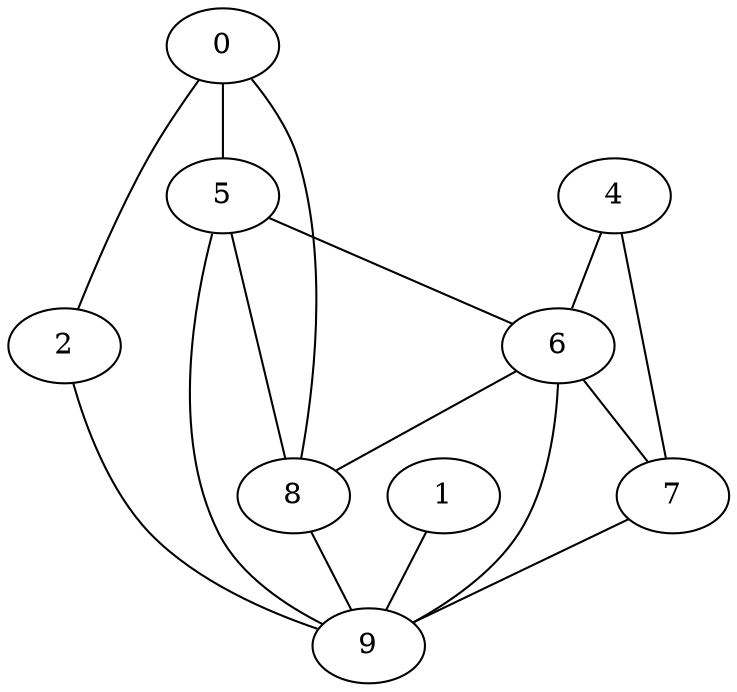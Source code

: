 graph four{
	0 -- 2;
	0 -- 5;
	0 -- 8;
	1 -- 9;
	2 -- 9;
	4 -- 6;
	4 -- 7;
	5 -- 6;
	5 -- 8;
	5 -- 9;
	6 -- 7;
	6 -- 8;
	6 -- 9;
	7 -- 9;
	8 -- 9;
	9
}
